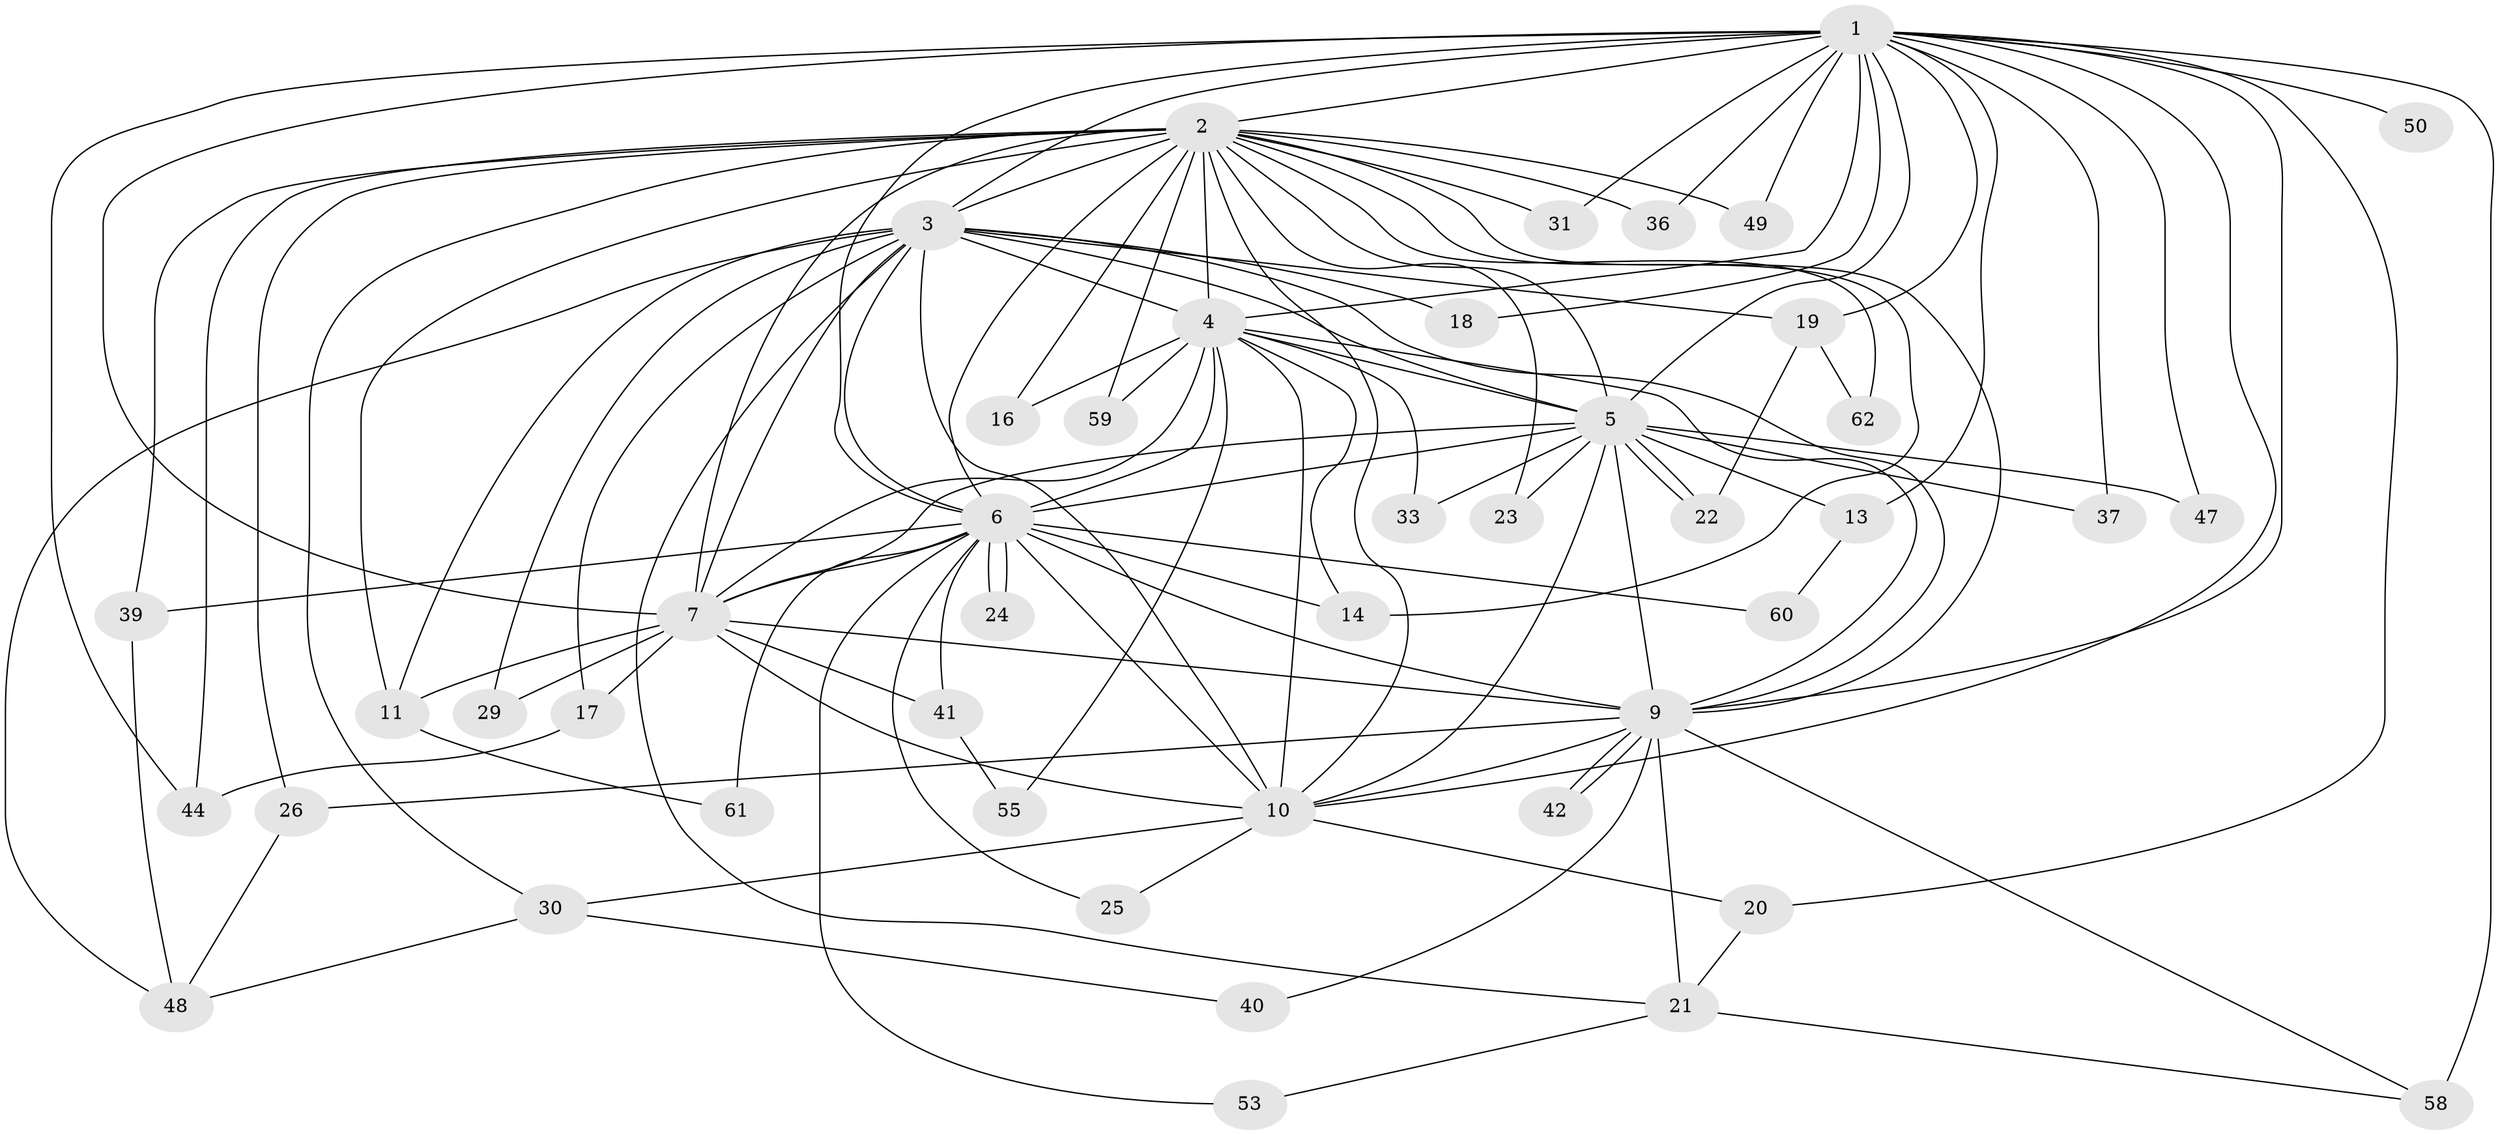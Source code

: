 // original degree distribution, {15: 0.015873015873015872, 24: 0.015873015873015872, 20: 0.015873015873015872, 16: 0.047619047619047616, 17: 0.015873015873015872, 14: 0.015873015873015872, 18: 0.015873015873015872, 13: 0.015873015873015872, 5: 0.015873015873015872, 4: 0.07936507936507936, 3: 0.2222222222222222, 2: 0.5238095238095238}
// Generated by graph-tools (version 1.1) at 2025/11/02/27/25 16:11:03]
// undirected, 45 vertices, 115 edges
graph export_dot {
graph [start="1"]
  node [color=gray90,style=filled];
  1 [super="+8"];
  2 [super="+32"];
  3 [super="+38"];
  4 [super="+28"];
  5 [super="+15"];
  6 [super="+12"];
  7 [super="+27"];
  9 [super="+63"];
  10 [super="+54"];
  11 [super="+52"];
  13 [super="+57"];
  14 [super="+45"];
  16;
  17;
  18;
  19 [super="+35"];
  20;
  21 [super="+43"];
  22;
  23;
  24;
  25;
  26 [super="+34"];
  29;
  30;
  31;
  33;
  36;
  37;
  39 [super="+51"];
  40;
  41;
  42;
  44 [super="+46"];
  47;
  48 [super="+56"];
  49;
  50;
  53;
  55;
  58;
  59;
  60;
  61;
  62;
  1 -- 2 [weight=2];
  1 -- 3 [weight=3];
  1 -- 4 [weight=2];
  1 -- 5 [weight=2];
  1 -- 6 [weight=2];
  1 -- 7 [weight=2];
  1 -- 9 [weight=2];
  1 -- 10 [weight=2];
  1 -- 13 [weight=2];
  1 -- 18;
  1 -- 20;
  1 -- 44;
  1 -- 58;
  1 -- 19;
  1 -- 31;
  1 -- 36;
  1 -- 37;
  1 -- 47;
  1 -- 49;
  1 -- 50;
  2 -- 3 [weight=2];
  2 -- 4;
  2 -- 5 [weight=2];
  2 -- 6;
  2 -- 7;
  2 -- 9;
  2 -- 10;
  2 -- 11;
  2 -- 16;
  2 -- 23;
  2 -- 26;
  2 -- 30;
  2 -- 31;
  2 -- 36;
  2 -- 39;
  2 -- 44;
  2 -- 49;
  2 -- 59;
  2 -- 62;
  2 -- 14;
  3 -- 4 [weight=2];
  3 -- 5;
  3 -- 6;
  3 -- 7;
  3 -- 9;
  3 -- 10 [weight=2];
  3 -- 17;
  3 -- 18;
  3 -- 19;
  3 -- 21;
  3 -- 29;
  3 -- 48;
  3 -- 11;
  4 -- 5;
  4 -- 6 [weight=2];
  4 -- 7;
  4 -- 9;
  4 -- 10;
  4 -- 14;
  4 -- 16;
  4 -- 33;
  4 -- 55;
  4 -- 59;
  5 -- 6;
  5 -- 7;
  5 -- 9;
  5 -- 10;
  5 -- 22;
  5 -- 22;
  5 -- 23;
  5 -- 33;
  5 -- 37;
  5 -- 47;
  5 -- 13;
  6 -- 7;
  6 -- 9;
  6 -- 10;
  6 -- 14;
  6 -- 24;
  6 -- 24;
  6 -- 25;
  6 -- 39;
  6 -- 60;
  6 -- 61;
  6 -- 41;
  6 -- 53;
  7 -- 9;
  7 -- 10;
  7 -- 11 [weight=2];
  7 -- 17;
  7 -- 29;
  7 -- 41;
  9 -- 10;
  9 -- 21;
  9 -- 26 [weight=2];
  9 -- 40;
  9 -- 42;
  9 -- 42;
  9 -- 58;
  10 -- 20;
  10 -- 25;
  10 -- 30;
  11 -- 61;
  13 -- 60;
  17 -- 44;
  19 -- 62;
  19 -- 22;
  20 -- 21;
  21 -- 53;
  21 -- 58;
  26 -- 48;
  30 -- 40;
  30 -- 48;
  39 -- 48;
  41 -- 55;
}
